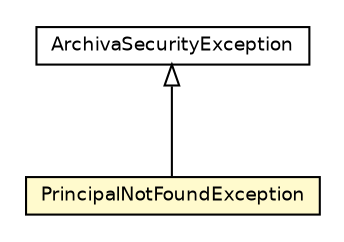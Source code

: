 #!/usr/local/bin/dot
#
# Class diagram 
# Generated by UmlGraph version 4.6 (http://www.spinellis.gr/sw/umlgraph)
#

digraph G {
	edge [fontname="Helvetica",fontsize=10,labelfontname="Helvetica",labelfontsize=10];
	node [fontname="Helvetica",fontsize=10,shape=plaintext];
	// org.apache.maven.archiva.security.PrincipalNotFoundException
	c151381 [label=<<table border="0" cellborder="1" cellspacing="0" cellpadding="2" port="p" bgcolor="lemonChiffon" href="./PrincipalNotFoundException.html">
		<tr><td><table border="0" cellspacing="0" cellpadding="1">
			<tr><td> PrincipalNotFoundException </td></tr>
		</table></td></tr>
		</table>>, fontname="Helvetica", fontcolor="black", fontsize=9.0];
	// org.apache.maven.archiva.security.ArchivaSecurityException
	c151386 [label=<<table border="0" cellborder="1" cellspacing="0" cellpadding="2" port="p" href="./ArchivaSecurityException.html">
		<tr><td><table border="0" cellspacing="0" cellpadding="1">
			<tr><td> ArchivaSecurityException </td></tr>
		</table></td></tr>
		</table>>, fontname="Helvetica", fontcolor="black", fontsize=9.0];
	//org.apache.maven.archiva.security.PrincipalNotFoundException extends org.apache.maven.archiva.security.ArchivaSecurityException
	c151386:p -> c151381:p [dir=back,arrowtail=empty];
}

